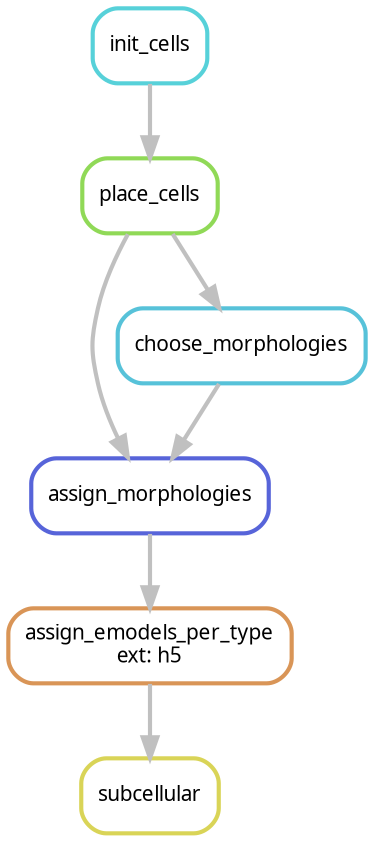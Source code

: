 digraph snakemake_dag {
    graph[bgcolor=white, margin=0];
    node[shape=box, style=rounded, fontname=sans,                 fontsize=10, penwidth=2];
    edge[penwidth=2, color=grey];
	0[label = "subcellular", color = "0.16 0.6 0.85", style="rounded"];
	1[label = "assign_emodels_per_type\next: h5", color = "0.08 0.6 0.85", style="rounded"];
	2[label = "assign_morphologies", color = "0.65 0.6 0.85", style="rounded"];
	3[label = "place_cells", color = "0.26 0.6 0.85", style="rounded"];
	4[label = "init_cells", color = "0.51 0.6 0.85", style="rounded"];
	5[label = "choose_morphologies", color = "0.53 0.6 0.85", style="rounded"];
	1 -> 0
	2 -> 1
	3 -> 2
	5 -> 2
	4 -> 3
	3 -> 5
}            
